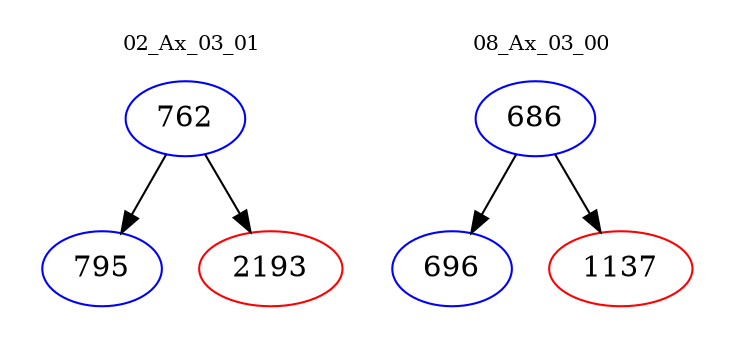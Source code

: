 digraph{
subgraph cluster_0 {
color = white
label = "02_Ax_03_01";
fontsize=10;
T0_762 [label="762", color="blue"]
T0_762 -> T0_795 [color="black"]
T0_795 [label="795", color="blue"]
T0_762 -> T0_2193 [color="black"]
T0_2193 [label="2193", color="red"]
}
subgraph cluster_1 {
color = white
label = "08_Ax_03_00";
fontsize=10;
T1_686 [label="686", color="blue"]
T1_686 -> T1_696 [color="black"]
T1_696 [label="696", color="blue"]
T1_686 -> T1_1137 [color="black"]
T1_1137 [label="1137", color="red"]
}
}
